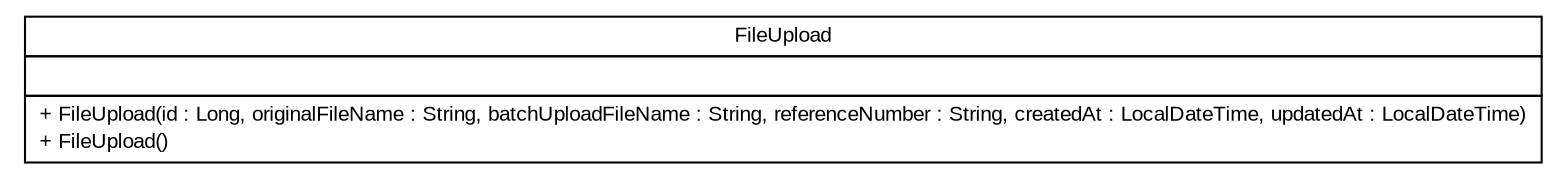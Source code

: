 #!/usr/local/bin/dot
#
# Class diagram 
# Generated by UMLGraph version R5_6 (http://www.umlgraph.org/)
#

digraph G {
	edge [fontname="arial",fontsize=10,labelfontname="arial",labelfontsize=10];
	node [fontname="arial",fontsize=10,shape=plaintext];
	nodesep=0.25;
	ranksep=0.5;
	// de.exb.platform.cloud.fileservice.model.FileUpload
	c49 [label=<<table title="de.exb.platform.cloud.fileservice.model.FileUpload" border="0" cellborder="1" cellspacing="0" cellpadding="2" port="p" href="./FileUpload.html">
		<tr><td><table border="0" cellspacing="0" cellpadding="1">
<tr><td align="center" balign="center"> FileUpload </td></tr>
		</table></td></tr>
		<tr><td><table border="0" cellspacing="0" cellpadding="1">
<tr><td align="left" balign="left">  </td></tr>
		</table></td></tr>
		<tr><td><table border="0" cellspacing="0" cellpadding="1">
<tr><td align="left" balign="left"> + FileUpload(id : Long, originalFileName : String, batchUploadFileName : String, referenceNumber : String, createdAt : LocalDateTime, updatedAt : LocalDateTime) </td></tr>
<tr><td align="left" balign="left"> + FileUpload() </td></tr>
		</table></td></tr>
		</table>>, URL="./FileUpload.html", fontname="arial", fontcolor="black", fontsize=10.0];
}

